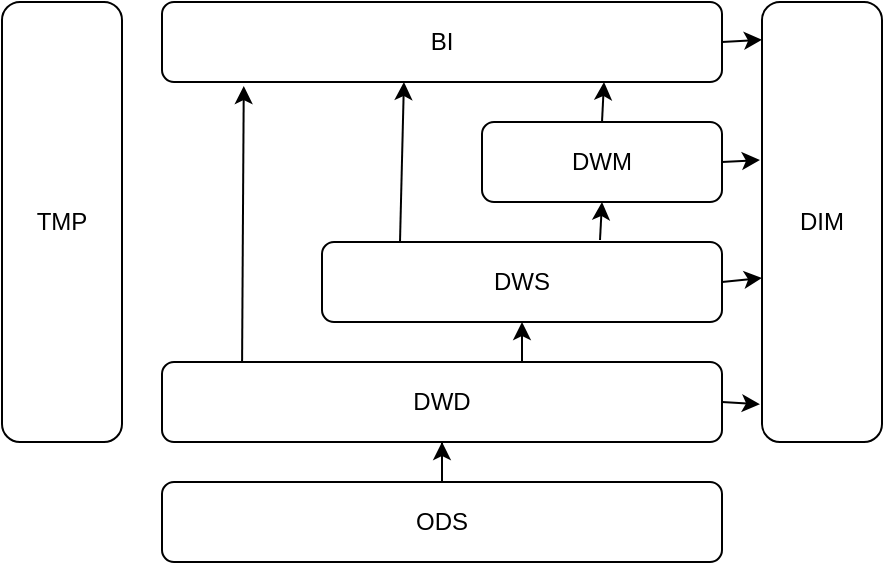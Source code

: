 <mxfile version="12.1.3" type="github" pages="2">
  <diagram id="YJ8ySdL3w5NrwEoesEpW" name="Page-1">
    <mxGraphModel dx="946" dy="551" grid="1" gridSize="10" guides="1" tooltips="1" connect="1" arrows="1" fold="1" page="1" pageScale="1" pageWidth="827" pageHeight="1169" math="0" shadow="0">
      <root>
        <mxCell id="0"/>
        <mxCell id="1" parent="0"/>
        <mxCell id="JujOixVSV5j3YMfMiI4B-8" value="" style="edgeStyle=orthogonalEdgeStyle;rounded=0;orthogonalLoop=1;jettySize=auto;html=1;" parent="1" source="JujOixVSV5j3YMfMiI4B-2" target="JujOixVSV5j3YMfMiI4B-7" edge="1">
          <mxGeometry relative="1" as="geometry"/>
        </mxCell>
        <mxCell id="JujOixVSV5j3YMfMiI4B-2" value="&lt;div&gt;ODS&lt;/div&gt;" style="rounded=1;whiteSpace=wrap;html=1;" parent="1" vertex="1">
          <mxGeometry x="160" y="360" width="280" height="40" as="geometry"/>
        </mxCell>
        <mxCell id="JujOixVSV5j3YMfMiI4B-7" value="DWD" style="rounded=1;whiteSpace=wrap;html=1;" parent="1" vertex="1">
          <mxGeometry x="160" y="300" width="280" height="40" as="geometry"/>
        </mxCell>
        <mxCell id="JujOixVSV5j3YMfMiI4B-9" value="DWS" style="rounded=1;whiteSpace=wrap;html=1;" parent="1" vertex="1">
          <mxGeometry x="240" y="240" width="200" height="40" as="geometry"/>
        </mxCell>
        <mxCell id="JujOixVSV5j3YMfMiI4B-11" value="DWM" style="rounded=1;whiteSpace=wrap;html=1;" parent="1" vertex="1">
          <mxGeometry x="320" y="180" width="120" height="40" as="geometry"/>
        </mxCell>
        <mxCell id="JujOixVSV5j3YMfMiI4B-14" value="BI" style="rounded=1;whiteSpace=wrap;html=1;" parent="1" vertex="1">
          <mxGeometry x="160" y="120" width="280" height="40" as="geometry"/>
        </mxCell>
        <mxCell id="JujOixVSV5j3YMfMiI4B-18" value="" style="endArrow=classic;html=1;exitX=0.143;exitY=0;exitDx=0;exitDy=0;exitPerimeter=0;entryX=0.146;entryY=1.05;entryDx=0;entryDy=0;entryPerimeter=0;" parent="1" source="JujOixVSV5j3YMfMiI4B-7" target="JujOixVSV5j3YMfMiI4B-14" edge="1">
          <mxGeometry width="50" height="50" relative="1" as="geometry">
            <mxPoint x="170" y="290" as="sourcePoint"/>
            <mxPoint x="200" y="170" as="targetPoint"/>
          </mxGeometry>
        </mxCell>
        <mxCell id="JujOixVSV5j3YMfMiI4B-20" value="" style="endArrow=classic;html=1;entryX=0.432;entryY=1;entryDx=0;entryDy=0;entryPerimeter=0;exitX=0.195;exitY=0;exitDx=0;exitDy=0;exitPerimeter=0;" parent="1" source="JujOixVSV5j3YMfMiI4B-9" target="JujOixVSV5j3YMfMiI4B-14" edge="1">
          <mxGeometry width="50" height="50" relative="1" as="geometry">
            <mxPoint x="281" y="200" as="sourcePoint"/>
            <mxPoint x="300" y="170" as="targetPoint"/>
          </mxGeometry>
        </mxCell>
        <mxCell id="JujOixVSV5j3YMfMiI4B-27" value="" style="endArrow=classic;html=1;entryX=0.5;entryY=1;entryDx=0;entryDy=0;" parent="1" target="JujOixVSV5j3YMfMiI4B-9" edge="1">
          <mxGeometry width="50" height="50" relative="1" as="geometry">
            <mxPoint x="340" y="300" as="sourcePoint"/>
            <mxPoint x="400" y="290" as="targetPoint"/>
          </mxGeometry>
        </mxCell>
        <mxCell id="JujOixVSV5j3YMfMiI4B-28" value="" style="endArrow=classic;html=1;entryX=0.5;entryY=1;entryDx=0;entryDy=0;exitX=0.695;exitY=-0.025;exitDx=0;exitDy=0;exitPerimeter=0;" parent="1" source="JujOixVSV5j3YMfMiI4B-9" target="JujOixVSV5j3YMfMiI4B-11" edge="1">
          <mxGeometry width="50" height="50" relative="1" as="geometry">
            <mxPoint x="360" y="250" as="sourcePoint"/>
            <mxPoint x="410" y="200" as="targetPoint"/>
          </mxGeometry>
        </mxCell>
        <mxCell id="JujOixVSV5j3YMfMiI4B-29" value="" style="endArrow=classic;html=1;exitX=0.5;exitY=0;exitDx=0;exitDy=0;" parent="1" source="JujOixVSV5j3YMfMiI4B-11" edge="1">
          <mxGeometry width="50" height="50" relative="1" as="geometry">
            <mxPoint x="360" y="210" as="sourcePoint"/>
            <mxPoint x="381" y="160" as="targetPoint"/>
          </mxGeometry>
        </mxCell>
        <mxCell id="JujOixVSV5j3YMfMiI4B-30" value="DIM" style="rounded=1;whiteSpace=wrap;html=1;" parent="1" vertex="1">
          <mxGeometry x="460" y="120" width="60" height="220" as="geometry"/>
        </mxCell>
        <mxCell id="JujOixVSV5j3YMfMiI4B-31" value="TMP" style="rounded=1;whiteSpace=wrap;html=1;" parent="1" vertex="1">
          <mxGeometry x="80" y="120" width="60" height="220" as="geometry"/>
        </mxCell>
        <mxCell id="JujOixVSV5j3YMfMiI4B-34" value="" style="endArrow=classic;html=1;exitX=1;exitY=0.5;exitDx=0;exitDy=0;entryX=-0.017;entryY=0.914;entryDx=0;entryDy=0;entryPerimeter=0;" parent="1" source="JujOixVSV5j3YMfMiI4B-7" target="JujOixVSV5j3YMfMiI4B-30" edge="1">
          <mxGeometry width="50" height="50" relative="1" as="geometry">
            <mxPoint x="430" y="350" as="sourcePoint"/>
            <mxPoint x="480" y="300" as="targetPoint"/>
          </mxGeometry>
        </mxCell>
        <mxCell id="JujOixVSV5j3YMfMiI4B-35" value="" style="endArrow=classic;html=1;exitX=1;exitY=0.5;exitDx=0;exitDy=0;" parent="1" source="JujOixVSV5j3YMfMiI4B-9" edge="1">
          <mxGeometry width="50" height="50" relative="1" as="geometry">
            <mxPoint x="430" y="280" as="sourcePoint"/>
            <mxPoint x="460" y="258" as="targetPoint"/>
            <Array as="points">
              <mxPoint x="460" y="258"/>
            </Array>
          </mxGeometry>
        </mxCell>
        <mxCell id="JujOixVSV5j3YMfMiI4B-36" value="" style="endArrow=classic;html=1;exitX=1;exitY=0.5;exitDx=0;exitDy=0;entryX=-0.017;entryY=0.359;entryDx=0;entryDy=0;entryPerimeter=0;" parent="1" source="JujOixVSV5j3YMfMiI4B-11" target="JujOixVSV5j3YMfMiI4B-30" edge="1">
          <mxGeometry width="50" height="50" relative="1" as="geometry">
            <mxPoint x="440" y="230" as="sourcePoint"/>
            <mxPoint x="490" y="180" as="targetPoint"/>
          </mxGeometry>
        </mxCell>
        <mxCell id="JujOixVSV5j3YMfMiI4B-37" value="" style="endArrow=classic;html=1;exitX=1;exitY=0.5;exitDx=0;exitDy=0;entryX=0;entryY=0.086;entryDx=0;entryDy=0;entryPerimeter=0;" parent="1" source="JujOixVSV5j3YMfMiI4B-14" target="JujOixVSV5j3YMfMiI4B-30" edge="1">
          <mxGeometry width="50" height="50" relative="1" as="geometry">
            <mxPoint x="440" y="150" as="sourcePoint"/>
            <mxPoint x="490" y="100" as="targetPoint"/>
          </mxGeometry>
        </mxCell>
      </root>
    </mxGraphModel>
  </diagram>
  <diagram id="NOLCYwvP3EVgYl7J9236" name="Page-2">
    <mxGraphModel dx="946" dy="551" grid="1" gridSize="10" guides="1" tooltips="1" connect="1" arrows="1" fold="1" page="1" pageScale="1" pageWidth="827" pageHeight="1169" math="0" shadow="0">
      <root>
        <mxCell id="orCcFs62Xhh-WwbkOlBU-0"/>
        <mxCell id="orCcFs62Xhh-WwbkOlBU-1" parent="orCcFs62Xhh-WwbkOlBU-0"/>
        <mxCell id="43GMEmReN-n_UUXPoSXH-2" value="&lt;div&gt;ODS&lt;/div&gt;" style="rounded=1;whiteSpace=wrap;html=1;" vertex="1" parent="orCcFs62Xhh-WwbkOlBU-1">
          <mxGeometry x="220" y="350" width="280" height="40" as="geometry"/>
        </mxCell>
        <mxCell id="43GMEmReN-n_UUXPoSXH-3" value="DWD" style="rounded=1;whiteSpace=wrap;html=1;" vertex="1" parent="orCcFs62Xhh-WwbkOlBU-1">
          <mxGeometry x="220" y="290" width="280" height="40" as="geometry"/>
        </mxCell>
        <mxCell id="43GMEmReN-n_UUXPoSXH-4" value="DWS" style="rounded=1;whiteSpace=wrap;html=1;" vertex="1" parent="orCcFs62Xhh-WwbkOlBU-1">
          <mxGeometry x="220" y="230" width="280" height="40" as="geometry"/>
        </mxCell>
        <mxCell id="43GMEmReN-n_UUXPoSXH-5" value="DWM" style="rounded=1;whiteSpace=wrap;html=1;" vertex="1" parent="orCcFs62Xhh-WwbkOlBU-1">
          <mxGeometry x="220" y="170" width="280" height="40" as="geometry"/>
        </mxCell>
        <mxCell id="43GMEmReN-n_UUXPoSXH-6" value="BI" style="rounded=1;whiteSpace=wrap;html=1;" vertex="1" parent="orCcFs62Xhh-WwbkOlBU-1">
          <mxGeometry x="220" y="110" width="280" height="40" as="geometry"/>
        </mxCell>
        <mxCell id="43GMEmReN-n_UUXPoSXH-12" value="DIM" style="rounded=1;whiteSpace=wrap;html=1;" vertex="1" parent="orCcFs62Xhh-WwbkOlBU-1">
          <mxGeometry x="520" y="170" width="60" height="160" as="geometry"/>
        </mxCell>
        <mxCell id="43GMEmReN-n_UUXPoSXH-13" value="TMP" style="rounded=1;whiteSpace=wrap;html=1;" vertex="1" parent="orCcFs62Xhh-WwbkOlBU-1">
          <mxGeometry x="140" y="170" width="60" height="160" as="geometry"/>
        </mxCell>
        <mxCell id="43GMEmReN-n_UUXPoSXH-18" value="" style="endArrow=none;dashed=1;html=1;" edge="1" parent="orCcFs62Xhh-WwbkOlBU-1">
          <mxGeometry width="50" height="50" relative="1" as="geometry">
            <mxPoint x="120" y="340" as="sourcePoint"/>
            <mxPoint x="120" y="160" as="targetPoint"/>
          </mxGeometry>
        </mxCell>
        <mxCell id="43GMEmReN-n_UUXPoSXH-19" value="" style="endArrow=none;dashed=1;html=1;" edge="1" parent="orCcFs62Xhh-WwbkOlBU-1">
          <mxGeometry width="50" height="50" relative="1" as="geometry">
            <mxPoint x="120" y="160" as="sourcePoint"/>
            <mxPoint x="600" y="160" as="targetPoint"/>
          </mxGeometry>
        </mxCell>
        <mxCell id="43GMEmReN-n_UUXPoSXH-20" value="" style="endArrow=none;dashed=1;html=1;" edge="1" parent="orCcFs62Xhh-WwbkOlBU-1">
          <mxGeometry width="50" height="50" relative="1" as="geometry">
            <mxPoint x="120" y="340" as="sourcePoint"/>
            <mxPoint x="600" y="340" as="targetPoint"/>
          </mxGeometry>
        </mxCell>
        <mxCell id="43GMEmReN-n_UUXPoSXH-21" value="" style="endArrow=none;dashed=1;html=1;" edge="1" parent="orCcFs62Xhh-WwbkOlBU-1">
          <mxGeometry width="50" height="50" relative="1" as="geometry">
            <mxPoint x="600" y="340" as="sourcePoint"/>
            <mxPoint x="600" y="160" as="targetPoint"/>
          </mxGeometry>
        </mxCell>
      </root>
    </mxGraphModel>
  </diagram>
</mxfile>
